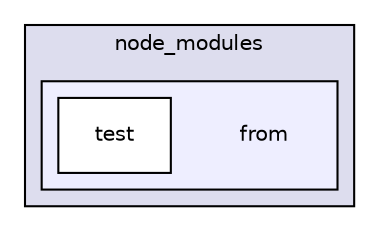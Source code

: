 digraph "gulp-src/node_modules/gulp-html-to-json/node_modules/event-stream/node_modules/from" {
  compound=true
  node [ fontsize="10", fontname="Helvetica"];
  edge [ labelfontsize="10", labelfontname="Helvetica"];
  subgraph clusterdir_b77593aa0de68a9859ef9873ff0aea96 {
    graph [ bgcolor="#ddddee", pencolor="black", label="node_modules" fontname="Helvetica", fontsize="10", URL="dir_b77593aa0de68a9859ef9873ff0aea96.html"]
  subgraph clusterdir_af4ab0df4ddb12ab01e052edef1e6767 {
    graph [ bgcolor="#eeeeff", pencolor="black", label="" URL="dir_af4ab0df4ddb12ab01e052edef1e6767.html"];
    dir_af4ab0df4ddb12ab01e052edef1e6767 [shape=plaintext label="from"];
    dir_34d31ca44edf3c531f4dbc633e110869 [shape=box label="test" color="black" fillcolor="white" style="filled" URL="dir_34d31ca44edf3c531f4dbc633e110869.html"];
  }
  }
}
